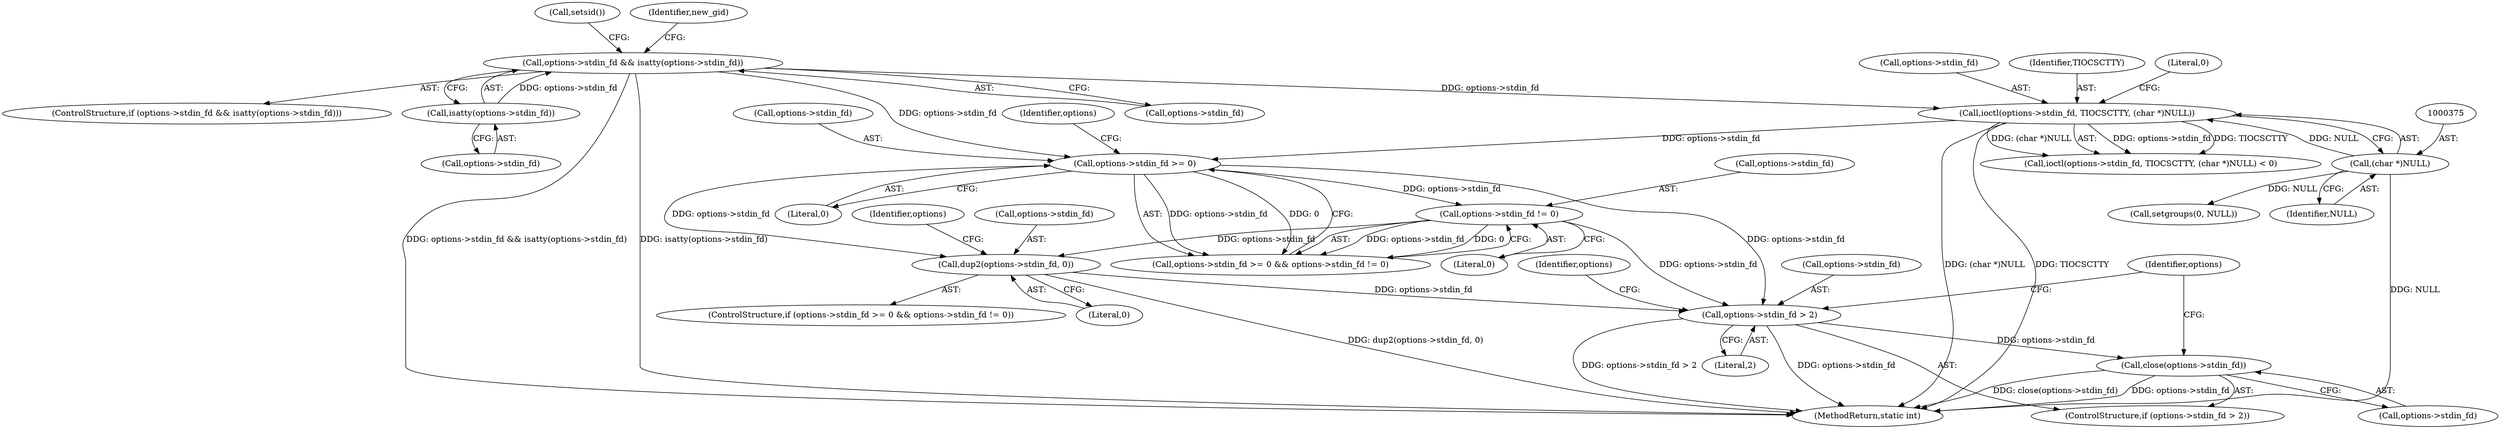 digraph "0_lxc_5c3fcae78b63ac9dd56e36075903921bd9461f9e@pointer" {
"1000600" [label="(Call,dup2(options->stdin_fd, 0))"];
"1000595" [label="(Call,options->stdin_fd != 0)"];
"1000590" [label="(Call,options->stdin_fd >= 0)"];
"1000369" [label="(Call,ioctl(options->stdin_fd, TIOCSCTTY, (char *)NULL))"];
"1000345" [label="(Call,options->stdin_fd && isatty(options->stdin_fd))"];
"1000349" [label="(Call,isatty(options->stdin_fd))"];
"1000374" [label="(Call,(char *)NULL)"];
"1000640" [label="(Call,options->stdin_fd > 2)"];
"1000645" [label="(Call,close(options->stdin_fd))"];
"1000604" [label="(Literal,0)"];
"1000596" [label="(Call,options->stdin_fd)"];
"1000369" [label="(Call,ioctl(options->stdin_fd, TIOCSCTTY, (char *)NULL))"];
"1000350" [label="(Call,options->stdin_fd)"];
"1000594" [label="(Literal,0)"];
"1000597" [label="(Identifier,options)"];
"1000599" [label="(Literal,0)"];
"1000374" [label="(Call,(char *)NULL)"];
"1000609" [label="(Identifier,options)"];
"1000591" [label="(Call,options->stdin_fd)"];
"1000349" [label="(Call,isatty(options->stdin_fd))"];
"1000368" [label="(Call,ioctl(options->stdin_fd, TIOCSCTTY, (char *)NULL) < 0)"];
"1000646" [label="(Call,options->stdin_fd)"];
"1000345" [label="(Call,options->stdin_fd && isatty(options->stdin_fd))"];
"1000356" [label="(Call,setsid())"];
"1000402" [label="(Call,setgroups(0, NULL))"];
"1000639" [label="(ControlStructure,if (options->stdin_fd > 2))"];
"1000589" [label="(Call,options->stdin_fd >= 0 && options->stdin_fd != 0)"];
"1000390" [label="(Identifier,new_gid)"];
"1000346" [label="(Call,options->stdin_fd)"];
"1000588" [label="(ControlStructure,if (options->stdin_fd >= 0 && options->stdin_fd != 0))"];
"1000645" [label="(Call,close(options->stdin_fd))"];
"1000595" [label="(Call,options->stdin_fd != 0)"];
"1000641" [label="(Call,options->stdin_fd)"];
"1000370" [label="(Call,options->stdin_fd)"];
"1000373" [label="(Identifier,TIOCSCTTY)"];
"1000376" [label="(Identifier,NULL)"];
"1000344" [label="(ControlStructure,if (options->stdin_fd && isatty(options->stdin_fd)))"];
"1000647" [label="(Identifier,options)"];
"1000640" [label="(Call,options->stdin_fd > 2)"];
"1000652" [label="(Identifier,options)"];
"1000377" [label="(Literal,0)"];
"1000644" [label="(Literal,2)"];
"1000600" [label="(Call,dup2(options->stdin_fd, 0))"];
"1000590" [label="(Call,options->stdin_fd >= 0)"];
"1000601" [label="(Call,options->stdin_fd)"];
"1000711" [label="(MethodReturn,static int)"];
"1000600" -> "1000588"  [label="AST: "];
"1000600" -> "1000604"  [label="CFG: "];
"1000601" -> "1000600"  [label="AST: "];
"1000604" -> "1000600"  [label="AST: "];
"1000609" -> "1000600"  [label="CFG: "];
"1000600" -> "1000711"  [label="DDG: dup2(options->stdin_fd, 0)"];
"1000595" -> "1000600"  [label="DDG: options->stdin_fd"];
"1000590" -> "1000600"  [label="DDG: options->stdin_fd"];
"1000600" -> "1000640"  [label="DDG: options->stdin_fd"];
"1000595" -> "1000589"  [label="AST: "];
"1000595" -> "1000599"  [label="CFG: "];
"1000596" -> "1000595"  [label="AST: "];
"1000599" -> "1000595"  [label="AST: "];
"1000589" -> "1000595"  [label="CFG: "];
"1000595" -> "1000589"  [label="DDG: options->stdin_fd"];
"1000595" -> "1000589"  [label="DDG: 0"];
"1000590" -> "1000595"  [label="DDG: options->stdin_fd"];
"1000595" -> "1000640"  [label="DDG: options->stdin_fd"];
"1000590" -> "1000589"  [label="AST: "];
"1000590" -> "1000594"  [label="CFG: "];
"1000591" -> "1000590"  [label="AST: "];
"1000594" -> "1000590"  [label="AST: "];
"1000597" -> "1000590"  [label="CFG: "];
"1000589" -> "1000590"  [label="CFG: "];
"1000590" -> "1000589"  [label="DDG: options->stdin_fd"];
"1000590" -> "1000589"  [label="DDG: 0"];
"1000369" -> "1000590"  [label="DDG: options->stdin_fd"];
"1000345" -> "1000590"  [label="DDG: options->stdin_fd"];
"1000590" -> "1000640"  [label="DDG: options->stdin_fd"];
"1000369" -> "1000368"  [label="AST: "];
"1000369" -> "1000374"  [label="CFG: "];
"1000370" -> "1000369"  [label="AST: "];
"1000373" -> "1000369"  [label="AST: "];
"1000374" -> "1000369"  [label="AST: "];
"1000377" -> "1000369"  [label="CFG: "];
"1000369" -> "1000711"  [label="DDG: TIOCSCTTY"];
"1000369" -> "1000711"  [label="DDG: (char *)NULL"];
"1000369" -> "1000368"  [label="DDG: options->stdin_fd"];
"1000369" -> "1000368"  [label="DDG: TIOCSCTTY"];
"1000369" -> "1000368"  [label="DDG: (char *)NULL"];
"1000345" -> "1000369"  [label="DDG: options->stdin_fd"];
"1000374" -> "1000369"  [label="DDG: NULL"];
"1000345" -> "1000344"  [label="AST: "];
"1000345" -> "1000346"  [label="CFG: "];
"1000345" -> "1000349"  [label="CFG: "];
"1000346" -> "1000345"  [label="AST: "];
"1000349" -> "1000345"  [label="AST: "];
"1000356" -> "1000345"  [label="CFG: "];
"1000390" -> "1000345"  [label="CFG: "];
"1000345" -> "1000711"  [label="DDG: isatty(options->stdin_fd)"];
"1000345" -> "1000711"  [label="DDG: options->stdin_fd && isatty(options->stdin_fd)"];
"1000349" -> "1000345"  [label="DDG: options->stdin_fd"];
"1000349" -> "1000350"  [label="CFG: "];
"1000350" -> "1000349"  [label="AST: "];
"1000374" -> "1000376"  [label="CFG: "];
"1000375" -> "1000374"  [label="AST: "];
"1000376" -> "1000374"  [label="AST: "];
"1000374" -> "1000711"  [label="DDG: NULL"];
"1000374" -> "1000402"  [label="DDG: NULL"];
"1000640" -> "1000639"  [label="AST: "];
"1000640" -> "1000644"  [label="CFG: "];
"1000641" -> "1000640"  [label="AST: "];
"1000644" -> "1000640"  [label="AST: "];
"1000647" -> "1000640"  [label="CFG: "];
"1000652" -> "1000640"  [label="CFG: "];
"1000640" -> "1000711"  [label="DDG: options->stdin_fd"];
"1000640" -> "1000711"  [label="DDG: options->stdin_fd > 2"];
"1000640" -> "1000645"  [label="DDG: options->stdin_fd"];
"1000645" -> "1000639"  [label="AST: "];
"1000645" -> "1000646"  [label="CFG: "];
"1000646" -> "1000645"  [label="AST: "];
"1000652" -> "1000645"  [label="CFG: "];
"1000645" -> "1000711"  [label="DDG: options->stdin_fd"];
"1000645" -> "1000711"  [label="DDG: close(options->stdin_fd)"];
}
